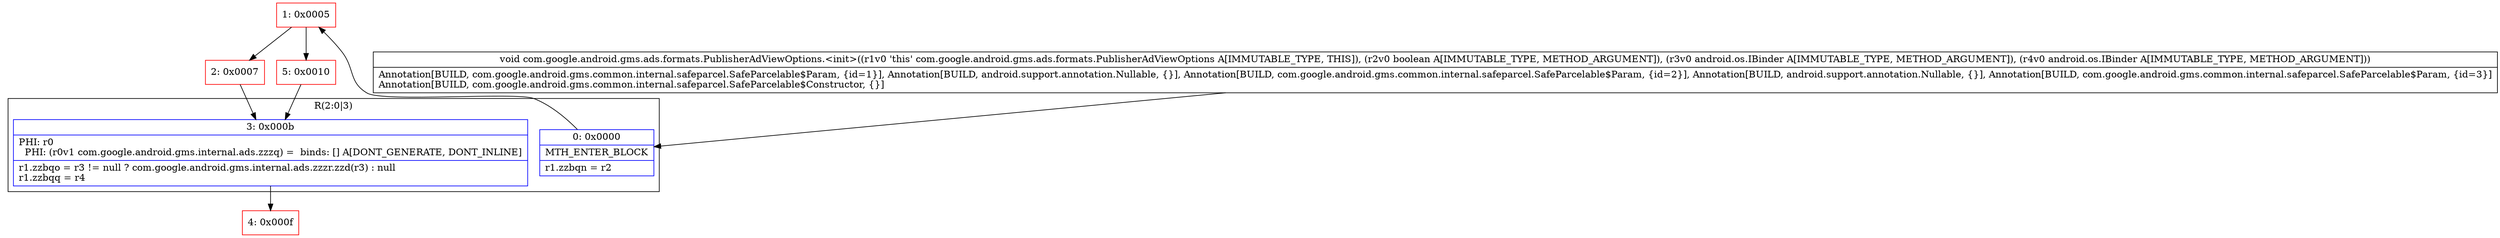 digraph "CFG forcom.google.android.gms.ads.formats.PublisherAdViewOptions.\<init\>(ZLandroid\/os\/IBinder;Landroid\/os\/IBinder;)V" {
subgraph cluster_Region_1846000154 {
label = "R(2:0|3)";
node [shape=record,color=blue];
Node_0 [shape=record,label="{0\:\ 0x0000|MTH_ENTER_BLOCK\l|r1.zzbqn = r2\l}"];
Node_3 [shape=record,label="{3\:\ 0x000b|PHI: r0 \l  PHI: (r0v1 com.google.android.gms.internal.ads.zzzq) =  binds: [] A[DONT_GENERATE, DONT_INLINE]\l|r1.zzbqo = r3 != null ? com.google.android.gms.internal.ads.zzzr.zzd(r3) : null\lr1.zzbqq = r4\l}"];
}
Node_1 [shape=record,color=red,label="{1\:\ 0x0005}"];
Node_2 [shape=record,color=red,label="{2\:\ 0x0007}"];
Node_4 [shape=record,color=red,label="{4\:\ 0x000f}"];
Node_5 [shape=record,color=red,label="{5\:\ 0x0010}"];
MethodNode[shape=record,label="{void com.google.android.gms.ads.formats.PublisherAdViewOptions.\<init\>((r1v0 'this' com.google.android.gms.ads.formats.PublisherAdViewOptions A[IMMUTABLE_TYPE, THIS]), (r2v0 boolean A[IMMUTABLE_TYPE, METHOD_ARGUMENT]), (r3v0 android.os.IBinder A[IMMUTABLE_TYPE, METHOD_ARGUMENT]), (r4v0 android.os.IBinder A[IMMUTABLE_TYPE, METHOD_ARGUMENT]))  | Annotation[BUILD, com.google.android.gms.common.internal.safeparcel.SafeParcelable$Param, \{id=1\}], Annotation[BUILD, android.support.annotation.Nullable, \{\}], Annotation[BUILD, com.google.android.gms.common.internal.safeparcel.SafeParcelable$Param, \{id=2\}], Annotation[BUILD, android.support.annotation.Nullable, \{\}], Annotation[BUILD, com.google.android.gms.common.internal.safeparcel.SafeParcelable$Param, \{id=3\}]\lAnnotation[BUILD, com.google.android.gms.common.internal.safeparcel.SafeParcelable$Constructor, \{\}]\l}"];
MethodNode -> Node_0;
Node_0 -> Node_1;
Node_3 -> Node_4;
Node_1 -> Node_2;
Node_1 -> Node_5;
Node_2 -> Node_3;
Node_5 -> Node_3;
}

